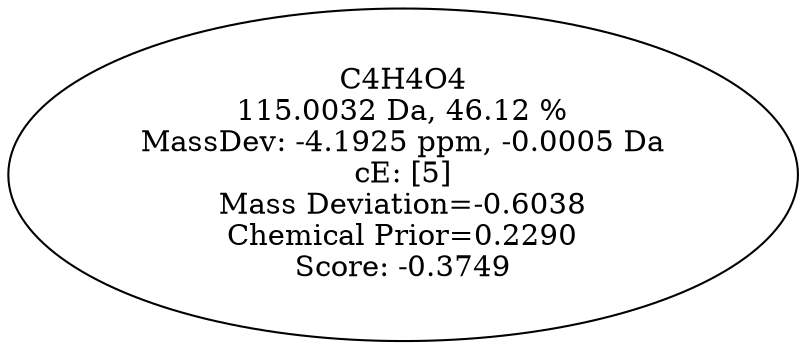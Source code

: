 strict digraph {
v1 [label="C4H4O4\n115.0032 Da, 46.12 %\nMassDev: -4.1925 ppm, -0.0005 Da\ncE: [5]\nMass Deviation=-0.6038\nChemical Prior=0.2290\nScore: -0.3749"];
}